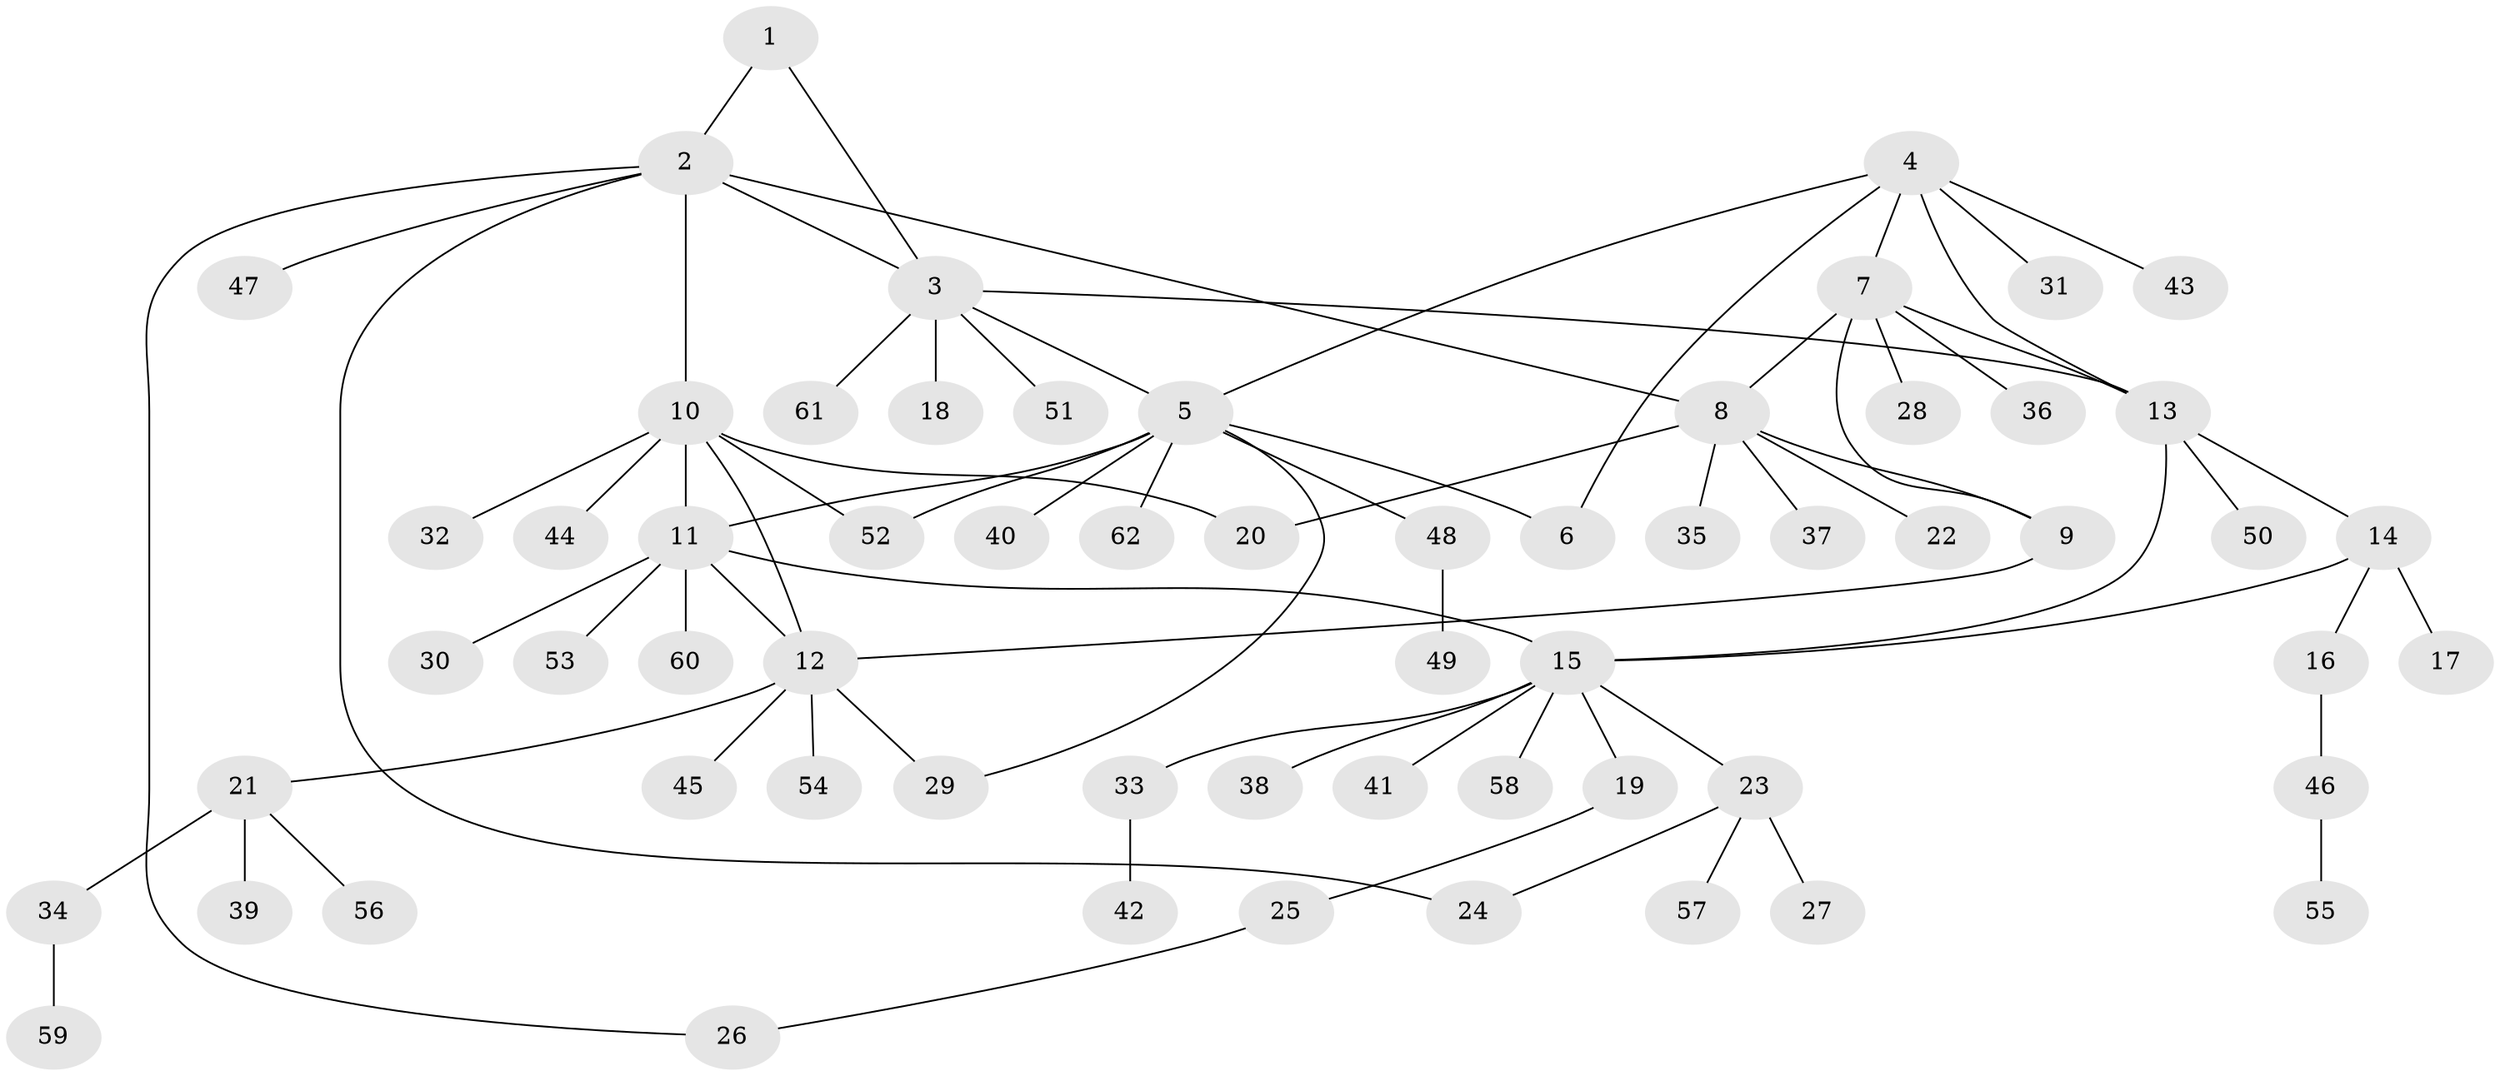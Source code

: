 // Generated by graph-tools (version 1.1) at 2025/26/03/09/25 03:26:42]
// undirected, 62 vertices, 77 edges
graph export_dot {
graph [start="1"]
  node [color=gray90,style=filled];
  1;
  2;
  3;
  4;
  5;
  6;
  7;
  8;
  9;
  10;
  11;
  12;
  13;
  14;
  15;
  16;
  17;
  18;
  19;
  20;
  21;
  22;
  23;
  24;
  25;
  26;
  27;
  28;
  29;
  30;
  31;
  32;
  33;
  34;
  35;
  36;
  37;
  38;
  39;
  40;
  41;
  42;
  43;
  44;
  45;
  46;
  47;
  48;
  49;
  50;
  51;
  52;
  53;
  54;
  55;
  56;
  57;
  58;
  59;
  60;
  61;
  62;
  1 -- 2;
  1 -- 3;
  2 -- 3;
  2 -- 8;
  2 -- 10;
  2 -- 24;
  2 -- 26;
  2 -- 47;
  3 -- 5;
  3 -- 13;
  3 -- 18;
  3 -- 51;
  3 -- 61;
  4 -- 5;
  4 -- 6;
  4 -- 7;
  4 -- 13;
  4 -- 31;
  4 -- 43;
  5 -- 6;
  5 -- 11;
  5 -- 29;
  5 -- 40;
  5 -- 48;
  5 -- 52;
  5 -- 62;
  7 -- 8;
  7 -- 9;
  7 -- 13;
  7 -- 28;
  7 -- 36;
  8 -- 9;
  8 -- 20;
  8 -- 22;
  8 -- 35;
  8 -- 37;
  9 -- 12;
  10 -- 11;
  10 -- 12;
  10 -- 20;
  10 -- 32;
  10 -- 44;
  10 -- 52;
  11 -- 12;
  11 -- 15;
  11 -- 30;
  11 -- 53;
  11 -- 60;
  12 -- 21;
  12 -- 29;
  12 -- 45;
  12 -- 54;
  13 -- 14;
  13 -- 15;
  13 -- 50;
  14 -- 15;
  14 -- 16;
  14 -- 17;
  15 -- 19;
  15 -- 23;
  15 -- 33;
  15 -- 38;
  15 -- 41;
  15 -- 58;
  16 -- 46;
  19 -- 25;
  21 -- 34;
  21 -- 39;
  21 -- 56;
  23 -- 24;
  23 -- 27;
  23 -- 57;
  25 -- 26;
  33 -- 42;
  34 -- 59;
  46 -- 55;
  48 -- 49;
}
